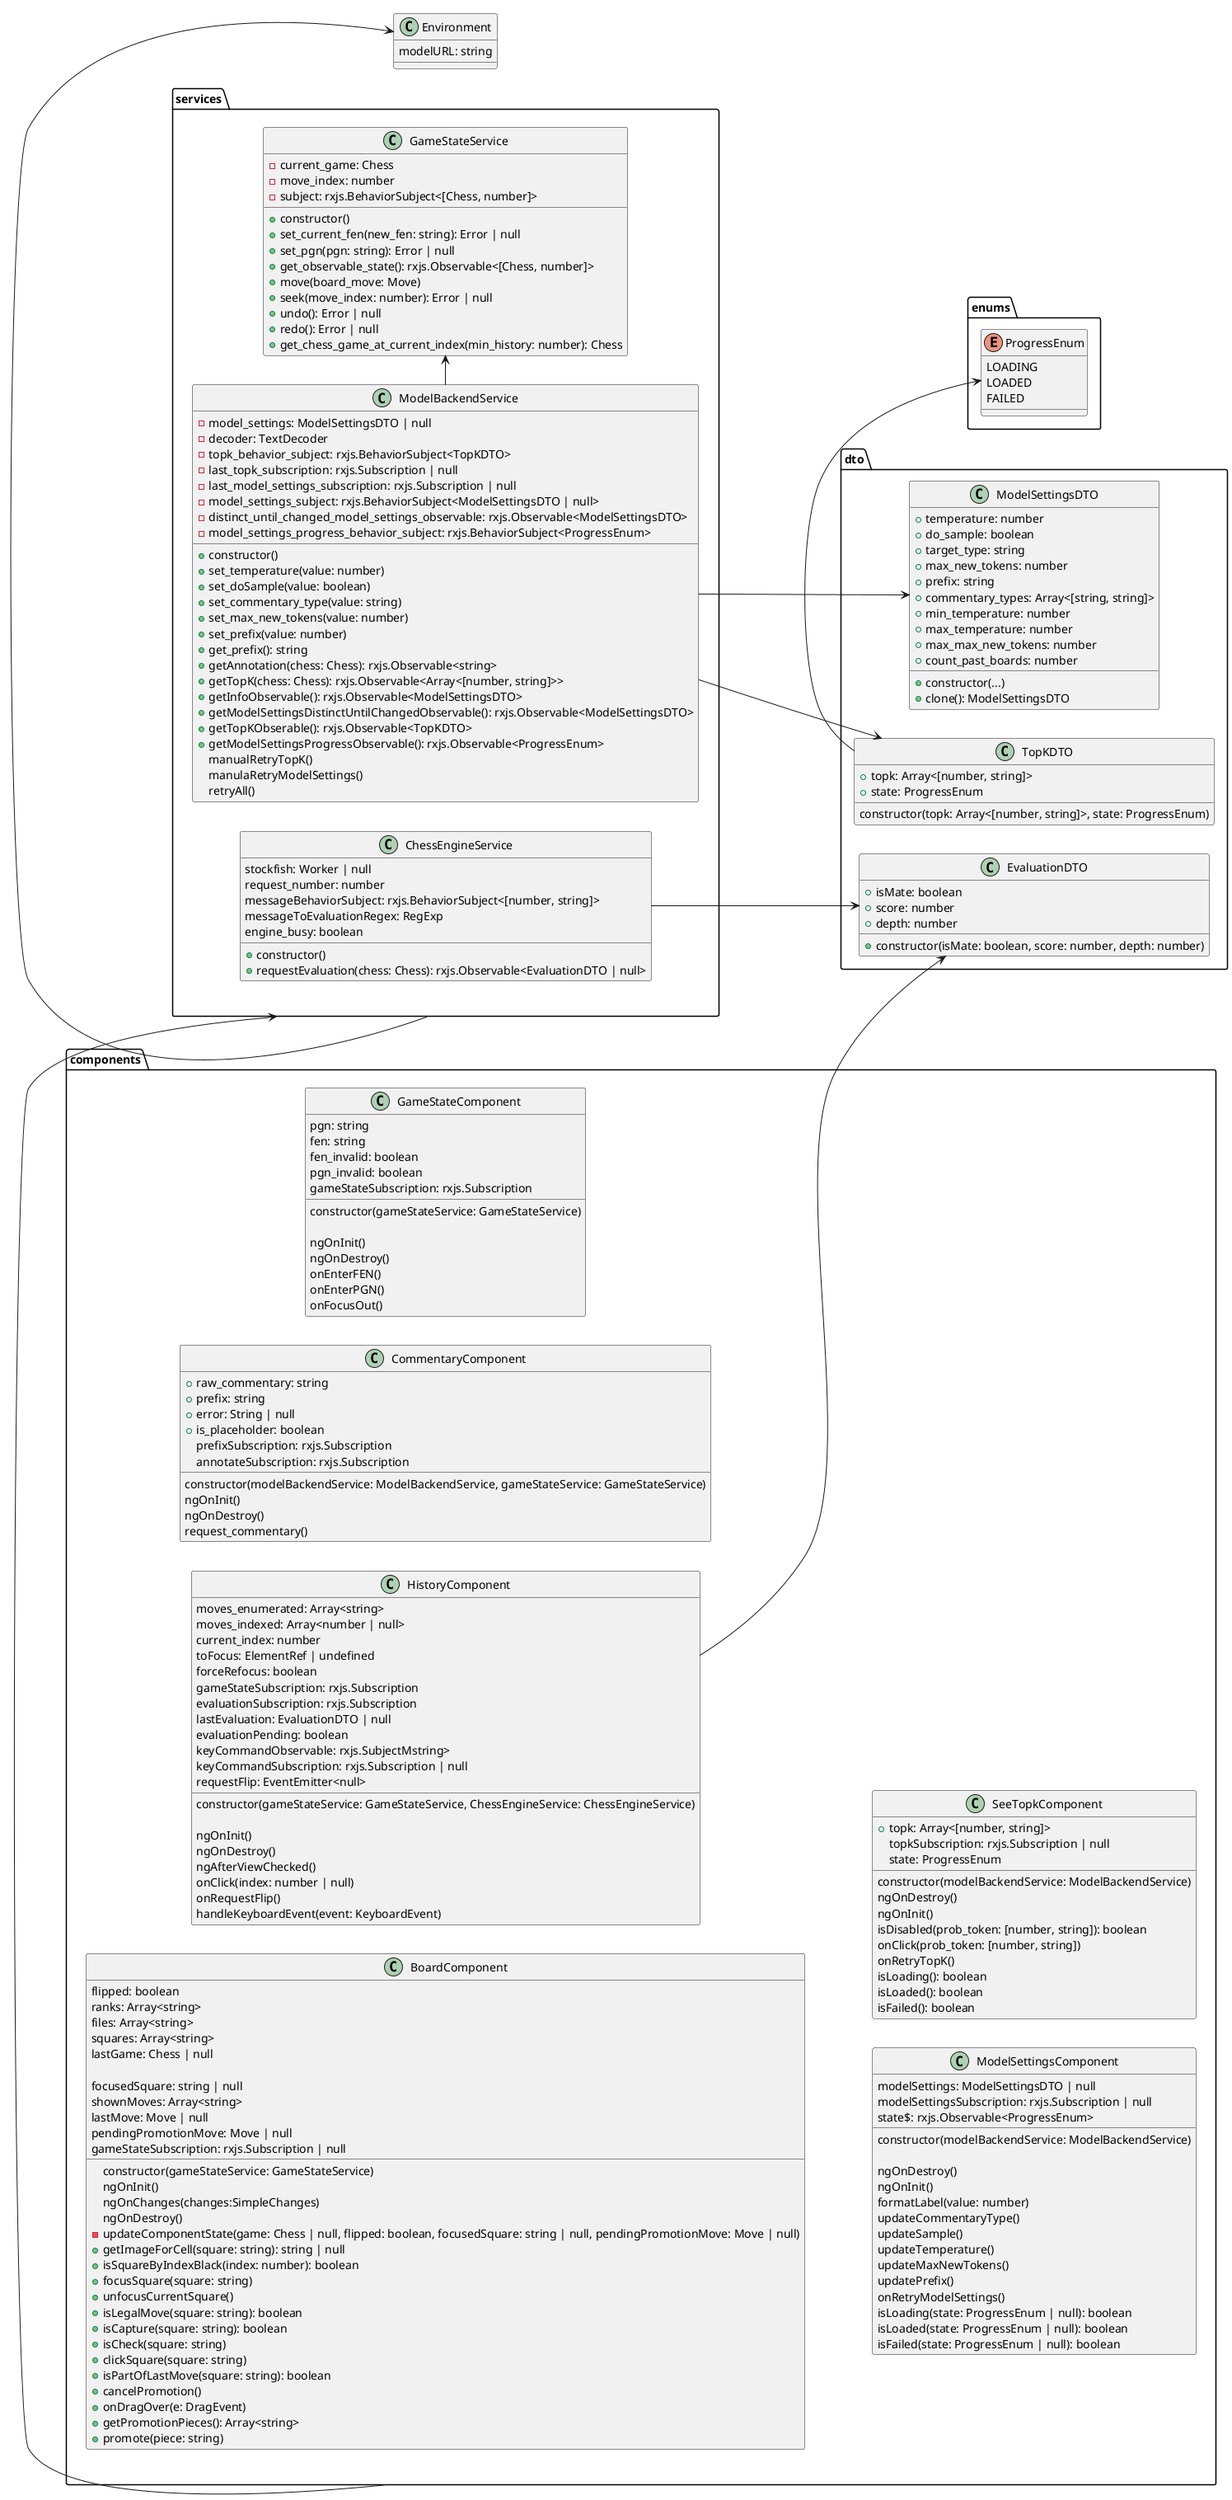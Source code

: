 @startuml
left to right direction
class Environment {
  modelURL: string
}


package enums {
  enum ProgressEnum {
    LOADING
    LOADED
    FAILED
  }
}

package dto {
  class EvaluationDTO {
    + isMate: boolean
    + score: number
    + depth: number
    + constructor(isMate: boolean, score: number, depth: number)
  }

  class ModelSettingsDTO {
    + temperature: number
    + do_sample: boolean
    + target_type: string
    + max_new_tokens: number
    + prefix: string
    + commentary_types: Array<[string, string]>
    + min_temperature: number
    + max_temperature: number
    + max_max_new_tokens: number
    + count_past_boards: number
    
    + constructor(...)
    + clone(): ModelSettingsDTO
  }

  class TopKDTO {
    + topk: Array<[number, string]>
    + state: ProgressEnum

    constructor(topk: Array<[number, string]>, state: ProgressEnum)
  }
}

package services {
  class ChessEngineService {
    stockfish: Worker | null
    request_number: number
    messageBehaviorSubject: rxjs.BehaviorSubject<[number, string]>
    messageToEvaluationRegex: RegExp
    engine_busy: boolean

    + constructor()
    + requestEvaluation(chess: Chess): rxjs.Observable<EvaluationDTO | null>

  }

  class GameStateService {
    - current_game: Chess 
    - move_index: number 
    - subject: rxjs.BehaviorSubject<[Chess, number]>

    + constructor()
    + set_current_fen(new_fen: string): Error | null
    + set_pgn(pgn: string): Error | null
    + get_observable_state(): rxjs.Observable<[Chess, number]>
    + move(board_move: Move)
    + seek(move_index: number): Error | null
    + undo(): Error | null
    + redo(): Error | null
    + get_chess_game_at_current_index(min_history: number): Chess
  }

  class ModelBackendService {
    - model_settings: ModelSettingsDTO | null
    - decoder: TextDecoder
    - topk_behavior_subject: rxjs.BehaviorSubject<TopKDTO>
    - last_topk_subscription: rxjs.Subscription | null
    - last_model_settings_subscription: rxjs.Subscription | null
    - model_settings_subject: rxjs.BehaviorSubject<ModelSettingsDTO | null>
    - distinct_until_changed_model_settings_observable: rxjs.Observable<ModelSettingsDTO>
    - model_settings_progress_behavior_subject: rxjs.BehaviorSubject<ProgressEnum>

    + constructor()
    + set_temperature(value: number)
    + set_doSample(value: boolean)
    + set_commentary_type(value: string)
    + set_max_new_tokens(value: number)
    + set_prefix(value: number)
    + get_prefix(): string
    + getAnnotation(chess: Chess): rxjs.Observable<string>
    + getTopK(chess: Chess): rxjs.Observable<Array<[number, string]>>
    + getInfoObservable(): rxjs.Observable<ModelSettingsDTO>
    + getModelSettingsDistinctUntilChangedObservable(): rxjs.Observable<ModelSettingsDTO>
    + getTopKObserable(): rxjs.Observable<TopKDTO>
    + getModelSettingsProgressObservable(): rxjs.Observable<ProgressEnum>
    manualRetryTopK()
    manulaRetryModelSettings()
    retryAll()
  }

  ModelBackendService -> GameStateService
}

package components {
  class BoardComponent {
    flipped: boolean
    ranks: Array<string>
    files: Array<string>
    squares: Array<string>
    lastGame: Chess | null

    focusedSquare: string | null
    shownMoves: Array<string>
    lastMove: Move | null
    pendingPromotionMove: Move | null
    gameStateSubscription: rxjs.Subscription | null

    constructor(gameStateService: GameStateService)
    ngOnInit()
    ngOnChanges(changes:SimpleChanges)
    ngOnDestroy()
    - updateComponentState(game: Chess | null, flipped: boolean, focusedSquare: string | null, pendingPromotionMove: Move | null)
    + getImageForCell(square: string): string | null 
    + isSquareByIndexBlack(index: number): boolean 
    + focusSquare(square: string) 
    + unfocusCurrentSquare()
    + isLegalMove(square: string): boolean 
    + isCapture(square: string): boolean
    + isCheck(square: string)
    + clickSquare(square: string)
    + isPartOfLastMove(square: string): boolean 
    + cancelPromotion()
    + onDragOver(e: DragEvent)
    + getPromotionPieces(): Array<string>
    + promote(piece: string)
  }

  class CommentaryComponent {
    + raw_commentary: string 
    + prefix: string 
    + error: String | null 
    + is_placeholder: boolean 
    prefixSubscription: rxjs.Subscription
    annotateSubscription: rxjs.Subscription

    constructor(modelBackendService: ModelBackendService, gameStateService: GameStateService)
    ngOnInit()
    ngOnDestroy()
    request_commentary()
  }

  class GameStateComponent {
    pgn: string 
    fen: string 
    fen_invalid: boolean 
    pgn_invalid: boolean 
    gameStateSubscription: rxjs.Subscription

    constructor(gameStateService: GameStateService)

    ngOnInit()
    ngOnDestroy()
    onEnterFEN()
    onEnterPGN()
    onFocusOut()
  }

  class HistoryComponent {
    moves_enumerated: Array<string>
    moves_indexed: Array<number | null>
    current_index: number 
    toFocus: ElementRef | undefined 
    forceRefocus: boolean 
    gameStateSubscription: rxjs.Subscription 
    evaluationSubscription: rxjs.Subscription 
    lastEvaluation: EvaluationDTO | null
    evaluationPending: boolean 
    keyCommandObservable: rxjs.SubjectMstring>
    keyCommandSubscription: rxjs.Subscription | null
    requestFlip: EventEmitter<null>

    constructor(gameStateService: GameStateService, ChessEngineService: ChessEngineService)

    ngOnInit()
    ngOnDestroy()
    ngAfterViewChecked()
    onClick(index: number | null)
    onRequestFlip()
    handleKeyboardEvent(event: KeyboardEvent)
  }

  class ModelSettingsComponent {
    modelSettings: ModelSettingsDTO | null 
    modelSettingsSubscription: rxjs.Subscription | null 
    state$: rxjs.Observable<ProgressEnum>

    constructor(modelBackendService: ModelBackendService)

    ngOnDestroy()
    ngOnInit()
    formatLabel(value: number)
    updateCommentaryType()
    updateSample()
    updateTemperature()
    updateMaxNewTokens()
    updatePrefix()
    onRetryModelSettings()
    isLoading(state: ProgressEnum | null): boolean 
    isLoaded(state: ProgressEnum | null): boolean 
    isFailed(state: ProgressEnum | null): boolean 
  }
  
  class SeeTopkComponent {
    + topk: Array<[number, string]>
    topkSubscription: rxjs.Subscription | null 
    state: ProgressEnum

    constructor(modelBackendService: ModelBackendService)
    ngOnDestroy()
    ngOnInit()
    isDisabled(prob_token: [number, string]): boolean
    onClick(prob_token: [number, string])
    onRetryTopK()
    isLoading(): boolean
    isLoaded(): boolean
    isFailed(): boolean
  }
}

components.HistoryComponent --> dto.EvaluationDTO
dto.TopKDTO --right> ProgressEnum
services.ModelBackendService --> dto.ModelSettingsDTO
services.ModelBackendService --> dto.TopKDTO
services.ChessEngineService --> dto.EvaluationDTO
services --right> Environment
components --left> services

@enduml
